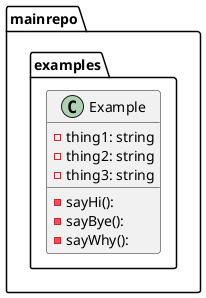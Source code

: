 @startuml
package ...mainrepo.examples{
class Example {
-thing1: string
-thing2: string
-thing3: string
-sayHi(): 
-sayBye(): 
-sayWhy(): 
}
}

@enduml